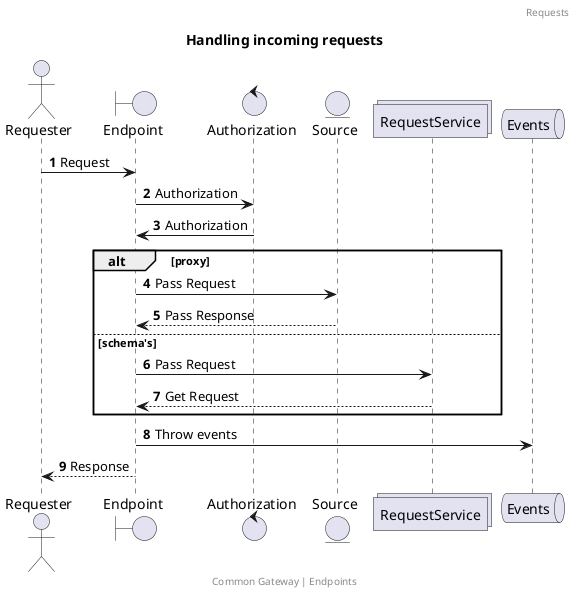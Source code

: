 @startuml
title: Handling incoming requests
footer: Common Gateway | Endpoints
header: Requests
autonumber

actor       Requester        as Requester
boundary    Endpoint         as Endpoint
control     Authorization    as Authorization
entity      Source           as Source
collections RequestService   as RequestService
queue       Events           as Events

Requester -> Endpoint: Request
Endpoint -> Authorization  : Authorization
Authorization -> Endpoint  : Authorization
alt proxy

Endpoint -> Source  : Pass Request
Source --> Endpoint : Pass Response
else schema's
Endpoint -> RequestService  : Pass Request
RequestService  --> Endpoint : Get Request
end

Endpoint -> Events: Throw events
Endpoint --> Requester: Response
@enduml